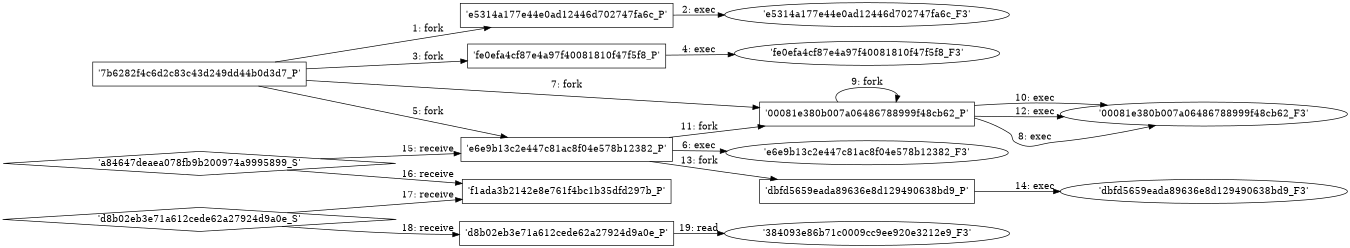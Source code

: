 digraph "D:\Learning\Paper\apt\基于CTI的攻击预警\Dataset\攻击图\ASGfromALLCTI\Hiding in Plain Sight.dot" {
rankdir="LR"
size="9"
fixedsize="false"
splines="true"
nodesep=0.3
ranksep=0
fontsize=10
overlap="scalexy"
engine= "neato"
	"'7b6282f4c6d2c83c43d249dd44b0d3d7_P'" [node_type=Process shape=box]
	"'e5314a177e44e0ad12446d702747fa6c_P'" [node_type=Process shape=box]
	"'7b6282f4c6d2c83c43d249dd44b0d3d7_P'" -> "'e5314a177e44e0ad12446d702747fa6c_P'" [label="1: fork"]
	"'e5314a177e44e0ad12446d702747fa6c_P'" [node_type=Process shape=box]
	"'e5314a177e44e0ad12446d702747fa6c_F3'" [node_type=File shape=ellipse]
	"'e5314a177e44e0ad12446d702747fa6c_P'" -> "'e5314a177e44e0ad12446d702747fa6c_F3'" [label="2: exec"]
	"'7b6282f4c6d2c83c43d249dd44b0d3d7_P'" [node_type=Process shape=box]
	"'fe0efa4cf87e4a97f40081810f47f5f8_P'" [node_type=Process shape=box]
	"'7b6282f4c6d2c83c43d249dd44b0d3d7_P'" -> "'fe0efa4cf87e4a97f40081810f47f5f8_P'" [label="3: fork"]
	"'fe0efa4cf87e4a97f40081810f47f5f8_P'" [node_type=Process shape=box]
	"'fe0efa4cf87e4a97f40081810f47f5f8_F3'" [node_type=File shape=ellipse]
	"'fe0efa4cf87e4a97f40081810f47f5f8_P'" -> "'fe0efa4cf87e4a97f40081810f47f5f8_F3'" [label="4: exec"]
	"'7b6282f4c6d2c83c43d249dd44b0d3d7_P'" [node_type=Process shape=box]
	"'e6e9b13c2e447c81ac8f04e578b12382_P'" [node_type=Process shape=box]
	"'7b6282f4c6d2c83c43d249dd44b0d3d7_P'" -> "'e6e9b13c2e447c81ac8f04e578b12382_P'" [label="5: fork"]
	"'e6e9b13c2e447c81ac8f04e578b12382_P'" [node_type=Process shape=box]
	"'e6e9b13c2e447c81ac8f04e578b12382_F3'" [node_type=File shape=ellipse]
	"'e6e9b13c2e447c81ac8f04e578b12382_P'" -> "'e6e9b13c2e447c81ac8f04e578b12382_F3'" [label="6: exec"]
	"'7b6282f4c6d2c83c43d249dd44b0d3d7_P'" [node_type=Process shape=box]
	"'00081e380b007a06486788999f48cb62_P'" [node_type=Process shape=box]
	"'7b6282f4c6d2c83c43d249dd44b0d3d7_P'" -> "'00081e380b007a06486788999f48cb62_P'" [label="7: fork"]
	"'00081e380b007a06486788999f48cb62_P'" [node_type=Process shape=box]
	"'00081e380b007a06486788999f48cb62_F3'" [node_type=File shape=ellipse]
	"'00081e380b007a06486788999f48cb62_P'" -> "'00081e380b007a06486788999f48cb62_F3'" [label="8: exec"]
	"'00081e380b007a06486788999f48cb62_P'" [node_type=Process shape=box]
	"'00081e380b007a06486788999f48cb62_P'" [node_type=Process shape=box]
	"'00081e380b007a06486788999f48cb62_P'" -> "'00081e380b007a06486788999f48cb62_P'" [label="9: fork"]
	"'00081e380b007a06486788999f48cb62_P'" [node_type=Process shape=box]
	"'00081e380b007a06486788999f48cb62_F3'" [node_type=File shape=ellipse]
	"'00081e380b007a06486788999f48cb62_P'" -> "'00081e380b007a06486788999f48cb62_F3'" [label="10: exec"]
	"'e6e9b13c2e447c81ac8f04e578b12382_P'" [node_type=Process shape=box]
	"'00081e380b007a06486788999f48cb62_P'" [node_type=Process shape=box]
	"'e6e9b13c2e447c81ac8f04e578b12382_P'" -> "'00081e380b007a06486788999f48cb62_P'" [label="11: fork"]
	"'00081e380b007a06486788999f48cb62_P'" [node_type=Process shape=box]
	"'00081e380b007a06486788999f48cb62_F3'" [node_type=File shape=ellipse]
	"'00081e380b007a06486788999f48cb62_P'" -> "'00081e380b007a06486788999f48cb62_F3'" [label="12: exec"]
	"'e6e9b13c2e447c81ac8f04e578b12382_P'" [node_type=Process shape=box]
	"'dbfd5659eada89636e8d129490638bd9_P'" [node_type=Process shape=box]
	"'e6e9b13c2e447c81ac8f04e578b12382_P'" -> "'dbfd5659eada89636e8d129490638bd9_P'" [label="13: fork"]
	"'dbfd5659eada89636e8d129490638bd9_P'" [node_type=Process shape=box]
	"'dbfd5659eada89636e8d129490638bd9_F3'" [node_type=File shape=ellipse]
	"'dbfd5659eada89636e8d129490638bd9_P'" -> "'dbfd5659eada89636e8d129490638bd9_F3'" [label="14: exec"]
	"'e6e9b13c2e447c81ac8f04e578b12382_P'" [node_type=Process shape=box]
	"'a84647deaea078fb9b200974a9995899_S'" [node_type=Socket shape=diamond]
	"'a84647deaea078fb9b200974a9995899_S'" -> "'e6e9b13c2e447c81ac8f04e578b12382_P'" [label="15: receive"]
	"'f1ada3b2142e8e761f4bc1b35dfd297b_P'" [node_type=Process shape=box]
	"'a84647deaea078fb9b200974a9995899_S'" [node_type=Socket shape=diamond]
	"'a84647deaea078fb9b200974a9995899_S'" -> "'f1ada3b2142e8e761f4bc1b35dfd297b_P'" [label="16: receive"]
	"'f1ada3b2142e8e761f4bc1b35dfd297b_P'" [node_type=Process shape=box]
	"'d8b02eb3e71a612cede62a27924d9a0e_S'" [node_type=Socket shape=diamond]
	"'d8b02eb3e71a612cede62a27924d9a0e_S'" -> "'f1ada3b2142e8e761f4bc1b35dfd297b_P'" [label="17: receive"]
	"'d8b02eb3e71a612cede62a27924d9a0e_P'" [node_type=Process shape=box]
	"'d8b02eb3e71a612cede62a27924d9a0e_S'" [node_type=Socket shape=diamond]
	"'d8b02eb3e71a612cede62a27924d9a0e_S'" -> "'d8b02eb3e71a612cede62a27924d9a0e_P'" [label="18: receive"]
	"'384093e86b71c0009cc9ee920e3212e9_F3'" [node_type=file shape=ellipse]
	"'d8b02eb3e71a612cede62a27924d9a0e_P'" [node_type=Process shape=box]
	"'d8b02eb3e71a612cede62a27924d9a0e_P'" -> "'384093e86b71c0009cc9ee920e3212e9_F3'" [label="19: read"]
}
